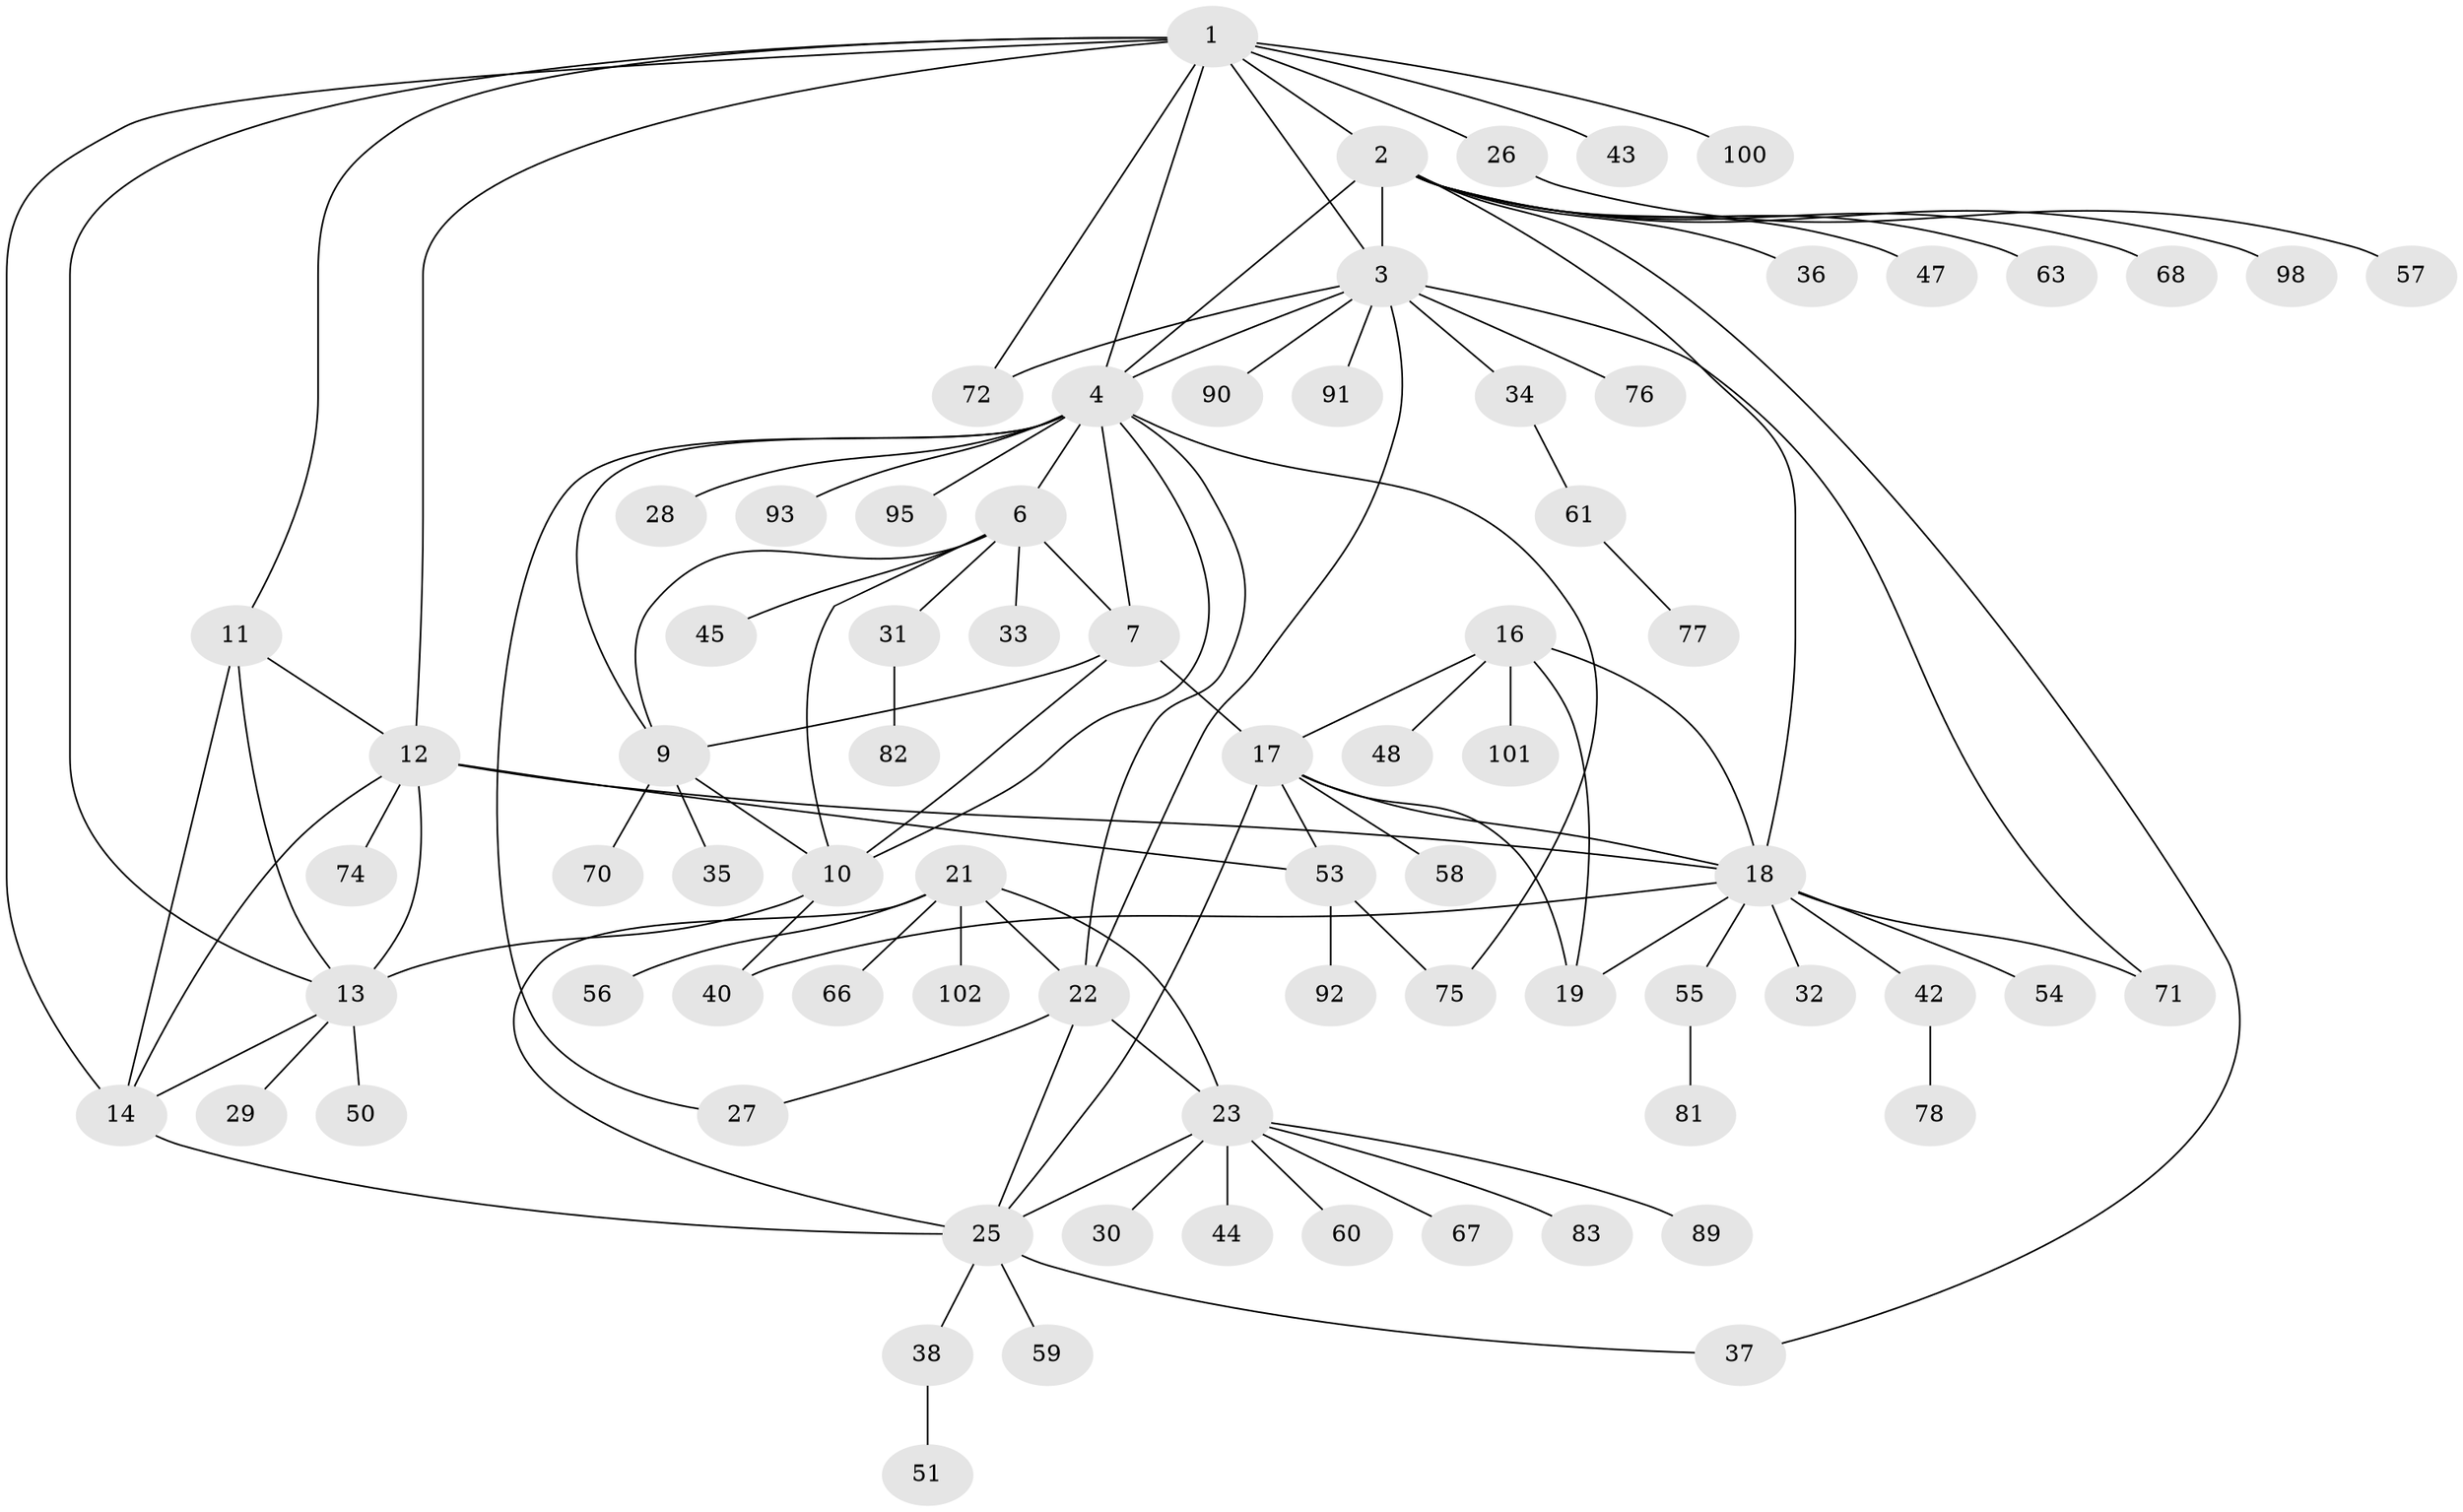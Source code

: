 // Generated by graph-tools (version 1.1) at 2025/52/02/27/25 19:52:16]
// undirected, 76 vertices, 109 edges
graph export_dot {
graph [start="1"]
  node [color=gray90,style=filled];
  1 [super="+15"];
  2 [super="+5"];
  3 [super="+52"];
  4 [super="+8"];
  6 [super="+99"];
  7 [super="+62"];
  9 [super="+46"];
  10 [super="+64"];
  11;
  12;
  13 [super="+86"];
  14 [super="+41"];
  16 [super="+69"];
  17 [super="+84"];
  18 [super="+20"];
  19 [super="+96"];
  21 [super="+85"];
  22 [super="+87"];
  23 [super="+24"];
  25 [super="+73"];
  26;
  27;
  28 [super="+49"];
  29 [super="+97"];
  30;
  31;
  32;
  33 [super="+80"];
  34;
  35;
  36;
  37 [super="+39"];
  38;
  40;
  42 [super="+88"];
  43;
  44;
  45;
  47;
  48;
  50;
  51;
  53 [super="+79"];
  54;
  55;
  56;
  57;
  58;
  59;
  60;
  61 [super="+65"];
  63;
  66;
  67;
  68;
  70 [super="+94"];
  71;
  72;
  74;
  75;
  76;
  77;
  78;
  81;
  82;
  83;
  89;
  90;
  91;
  92;
  93;
  95;
  98;
  100;
  101;
  102;
  1 -- 2 [weight=2];
  1 -- 3;
  1 -- 4;
  1 -- 100;
  1 -- 72;
  1 -- 11;
  1 -- 12;
  1 -- 13;
  1 -- 14;
  1 -- 43;
  1 -- 26;
  2 -- 3 [weight=2];
  2 -- 4 [weight=2];
  2 -- 18;
  2 -- 68;
  2 -- 98;
  2 -- 36;
  2 -- 37;
  2 -- 47;
  2 -- 63;
  3 -- 4;
  3 -- 22;
  3 -- 34;
  3 -- 72;
  3 -- 90;
  3 -- 91;
  3 -- 76;
  3 -- 71;
  4 -- 6;
  4 -- 7;
  4 -- 9;
  4 -- 10;
  4 -- 75;
  4 -- 22;
  4 -- 27;
  4 -- 28;
  4 -- 93;
  4 -- 95;
  6 -- 7;
  6 -- 9;
  6 -- 10;
  6 -- 31;
  6 -- 33;
  6 -- 45;
  7 -- 9;
  7 -- 10;
  7 -- 17;
  9 -- 10;
  9 -- 35;
  9 -- 70;
  10 -- 13;
  10 -- 40;
  11 -- 12;
  11 -- 13;
  11 -- 14;
  12 -- 13;
  12 -- 14;
  12 -- 53;
  12 -- 74;
  12 -- 18;
  13 -- 14;
  13 -- 29;
  13 -- 50;
  14 -- 25;
  16 -- 17;
  16 -- 18 [weight=2];
  16 -- 19;
  16 -- 48;
  16 -- 101;
  17 -- 18 [weight=2];
  17 -- 19;
  17 -- 25;
  17 -- 53;
  17 -- 58;
  18 -- 19 [weight=2];
  18 -- 32;
  18 -- 40;
  18 -- 42;
  18 -- 54;
  18 -- 55;
  18 -- 71;
  21 -- 22;
  21 -- 23 [weight=2];
  21 -- 25;
  21 -- 56;
  21 -- 66;
  21 -- 102;
  22 -- 23 [weight=2];
  22 -- 25;
  22 -- 27;
  23 -- 25 [weight=2];
  23 -- 30;
  23 -- 89;
  23 -- 67;
  23 -- 44;
  23 -- 83;
  23 -- 60;
  25 -- 37;
  25 -- 38;
  25 -- 59;
  26 -- 57;
  31 -- 82;
  34 -- 61;
  38 -- 51;
  42 -- 78;
  53 -- 75;
  53 -- 92;
  55 -- 81;
  61 -- 77;
}
